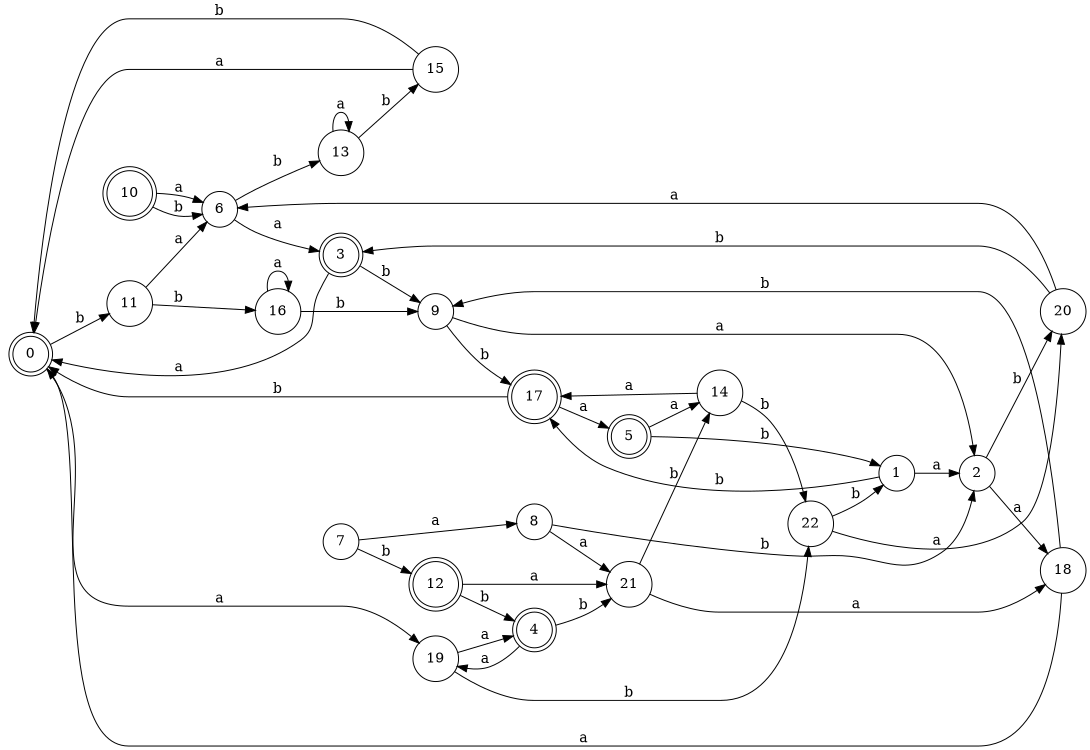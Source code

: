 digraph n19_1 {
__start0 [label="" shape="none"];

rankdir=LR;
size="8,5";

s0 [style="rounded,filled", color="black", fillcolor="white" shape="doublecircle", label="0"];
s1 [style="filled", color="black", fillcolor="white" shape="circle", label="1"];
s2 [style="filled", color="black", fillcolor="white" shape="circle", label="2"];
s3 [style="rounded,filled", color="black", fillcolor="white" shape="doublecircle", label="3"];
s4 [style="rounded,filled", color="black", fillcolor="white" shape="doublecircle", label="4"];
s5 [style="rounded,filled", color="black", fillcolor="white" shape="doublecircle", label="5"];
s6 [style="filled", color="black", fillcolor="white" shape="circle", label="6"];
s7 [style="filled", color="black", fillcolor="white" shape="circle", label="7"];
s8 [style="filled", color="black", fillcolor="white" shape="circle", label="8"];
s9 [style="filled", color="black", fillcolor="white" shape="circle", label="9"];
s10 [style="rounded,filled", color="black", fillcolor="white" shape="doublecircle", label="10"];
s11 [style="filled", color="black", fillcolor="white" shape="circle", label="11"];
s12 [style="rounded,filled", color="black", fillcolor="white" shape="doublecircle", label="12"];
s13 [style="filled", color="black", fillcolor="white" shape="circle", label="13"];
s14 [style="filled", color="black", fillcolor="white" shape="circle", label="14"];
s15 [style="filled", color="black", fillcolor="white" shape="circle", label="15"];
s16 [style="filled", color="black", fillcolor="white" shape="circle", label="16"];
s17 [style="rounded,filled", color="black", fillcolor="white" shape="doublecircle", label="17"];
s18 [style="filled", color="black", fillcolor="white" shape="circle", label="18"];
s19 [style="filled", color="black", fillcolor="white" shape="circle", label="19"];
s20 [style="filled", color="black", fillcolor="white" shape="circle", label="20"];
s21 [style="filled", color="black", fillcolor="white" shape="circle", label="21"];
s22 [style="filled", color="black", fillcolor="white" shape="circle", label="22"];
s0 -> s19 [label="a"];
s0 -> s11 [label="b"];
s1 -> s2 [label="a"];
s1 -> s17 [label="b"];
s2 -> s18 [label="a"];
s2 -> s20 [label="b"];
s3 -> s0 [label="a"];
s3 -> s9 [label="b"];
s4 -> s19 [label="a"];
s4 -> s21 [label="b"];
s5 -> s14 [label="a"];
s5 -> s1 [label="b"];
s6 -> s3 [label="a"];
s6 -> s13 [label="b"];
s7 -> s8 [label="a"];
s7 -> s12 [label="b"];
s8 -> s21 [label="a"];
s8 -> s2 [label="b"];
s9 -> s2 [label="a"];
s9 -> s17 [label="b"];
s10 -> s6 [label="a"];
s10 -> s6 [label="b"];
s11 -> s6 [label="a"];
s11 -> s16 [label="b"];
s12 -> s21 [label="a"];
s12 -> s4 [label="b"];
s13 -> s13 [label="a"];
s13 -> s15 [label="b"];
s14 -> s17 [label="a"];
s14 -> s22 [label="b"];
s15 -> s0 [label="a"];
s15 -> s0 [label="b"];
s16 -> s16 [label="a"];
s16 -> s9 [label="b"];
s17 -> s5 [label="a"];
s17 -> s0 [label="b"];
s18 -> s0 [label="a"];
s18 -> s9 [label="b"];
s19 -> s4 [label="a"];
s19 -> s22 [label="b"];
s20 -> s6 [label="a"];
s20 -> s3 [label="b"];
s21 -> s18 [label="a"];
s21 -> s14 [label="b"];
s22 -> s20 [label="a"];
s22 -> s1 [label="b"];

}